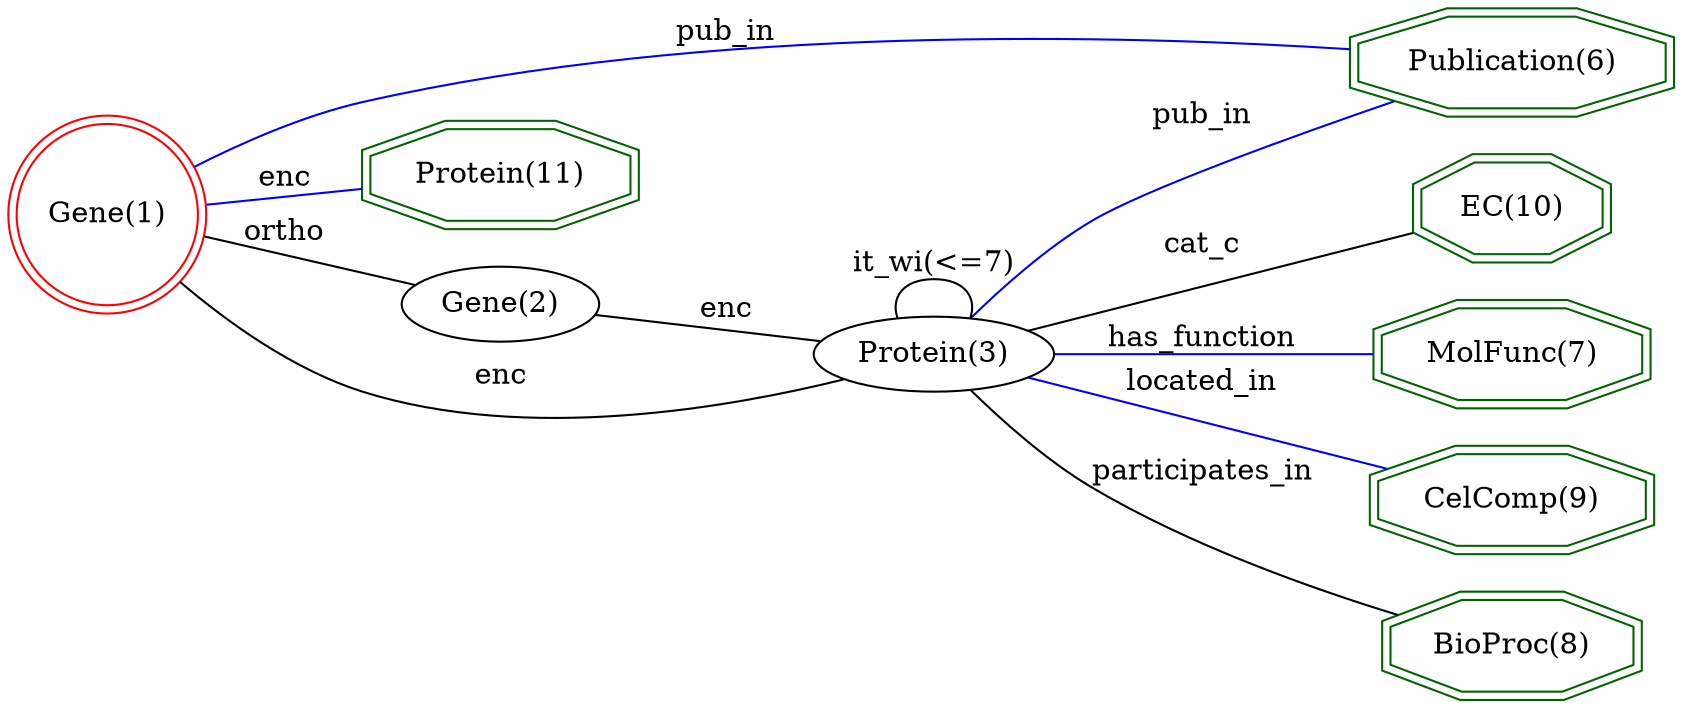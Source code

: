 digraph {
	graph [_draw_="c 9 -#fffffe00 C 7 -#ffffff P 4 0 0 0 295 692.59 295 692.59 0 ",
		bb="0,0,692.59,295",
		dpi=96,
		rankdir=LR,
		xdotversion=1.7
	];
	node [label="\N"];
	"EC(10)"	[_draw_="c 7 -#006400 p 8 661.76 200.54 661.76 215.46 638.74 226 606.18 226 583.16 215.46 583.16 200.54 606.18 190 638.74 190 c 7 -#006400 \
p 8 665.75 197.97 665.75 218.03 639.61 230 605.31 230 579.17 218.03 579.17 197.97 605.31 186 639.61 186 ",
		_ldraw_="F 14 11 -Times-Roman c 7 -#000000 T 622.46 204.3 0 40 6 -EC(10) ",
		color=darkgreen,
		height=0.61111,
		pos="622.46,208",
		shape=doubleoctagon,
		width=1.2054];
	"MolFunc(7)"	[_draw_="c 7 -#006400 p 8 680.74 138.54 680.74 153.46 646.6 164 598.31 164 564.17 153.46 564.17 138.54 598.31 128 646.6 128 c 7 -#006400 \
p 8 684.74 135.59 684.74 156.41 647.2 168 597.71 168 560.18 156.41 560.18 135.59 597.71 124 647.2 124 ",
		_ldraw_="F 14 11 -Times-Roman c 7 -#000000 T 622.46 142.3 0 67 10 -MolFunc(7) ",
		color=darkgreen,
		height=0.61111,
		pos="622.46,146",
		shape=doubleoctagon,
		width=1.7331];
	"CelComp(9)"	[_draw_="c 7 -#006400 p 8 682.06 76.54 682.06 91.46 647.15 102 597.77 102 562.85 91.46 562.85 76.54 597.77 66 647.15 66 c 7 -#006400 p 8 \
686.05 73.57 686.05 94.43 647.74 106 597.18 106 558.86 94.43 558.86 73.57 597.18 62 647.74 62 ",
		_ldraw_="F 14 11 -Times-Roman c 7 -#000000 T 622.46 80.3 0 69 10 -CelComp(9) ",
		color=darkgreen,
		height=0.61111,
		pos="622.46,84",
		shape=doubleoctagon,
		width=1.7721];
	"BioProc(8)"	[_draw_="c 7 -#006400 p 8 676.78 14.54 676.78 29.46 644.96 40 599.96 40 568.13 29.46 568.13 14.54 599.96 4 644.96 4 c 7 -#006400 p 8 680.8 \
11.66 680.8 32.34 645.61 44 599.31 44 564.12 32.34 564.12 11.66 599.31 0 645.61 0 ",
		_ldraw_="F 14 11 -Times-Roman c 7 -#000000 T 622.46 18.3 0 61 10 -BioProc(8) ",
		color=darkgreen,
		height=0.61111,
		pos="622.46,22",
		shape=doubleoctagon,
		width=1.6158];
	"Publication(6)"	[_draw_="c 7 -#006400 p 8 688.71 265.54 688.71 280.46 649.9 291 595.02 291 556.21 280.46 556.21 265.54 595.02 255 649.9 255 c 7 -#006400 \
p 8 692.71 262.49 692.71 283.51 650.43 295 594.48 295 552.2 283.51 552.2 262.49 594.48 251 650.43 251 ",
		_ldraw_="F 14 11 -Times-Roman c 7 -#000000 T 622.46 269.3 0 78 14 -Publication(6) ",
		color=darkgreen,
		height=0.61111,
		pos="622.46,273",
		shape=doubleoctagon,
		width=1.948];
	"Protein(11)"	[_draw_="c 7 -#006400 p 8 265.92 216.54 265.92 231.46 233.85 242 188.49 242 156.41 231.46 156.41 216.54 188.49 206 233.85 206 c 7 -#006400 \
p 8 269.91 213.65 269.91 234.35 234.48 246 187.85 246 152.42 234.35 152.42 213.65 187.85 202 234.48 202 ",
		_ldraw_="F 14 11 -Times-Roman c 7 -#000000 T 211.17 220.3 0 62 11 -Protein(11) ",
		color=darkgreen,
		height=0.61111,
		pos="211.17,224",
		shape=doubleoctagon,
		width=1.6353];
	"Gene(1)"	[_draw_="c 7 -#ff0000 e 43.65 205 39.78 39.78 c 7 -#ff0000 e 43.65 205 43.79 43.79 ",
		_ldraw_="F 14 11 -Times-Roman c 7 -#000000 T 43.65 201.3 0 45 7 -Gene(1) ",
		color=red,
		height=1.2124,
		pos="43.646,205",
		shape=doublecircle,
		width=1.2124];
	"Gene(1)" -> "Publication(6)"	[_draw_="c 7 -#0000ff B 7 81.64 226.8 101.8 237.47 127.61 249.24 152.29 255 291.21 287.42 459.44 283.93 551.99 278.47 ",
		_ldraw_="F 14 11 -Times-Roman c 7 -#000000 T 307.04 281.8 0 38 6 -pub_in ",
		arrowhead=none,
		color=blue,
		label=pub_in,
		lp="307.04,285.5",
		pos="81.636,226.8 101.8,237.47 127.61,249.24 152.29,255 291.21,287.42 459.44,283.93 551.99,278.47"];
	"Gene(1)" -> "Protein(11)"	[_draw_="c 7 -#0000ff B 4 87.27 209.89 107.1 212.17 130.98 214.91 152.4 217.37 ",
		_ldraw_="F 14 11 -Times-Roman c 7 -#000000 T 119.79 218.8 0 19 3 -enc ",
		arrowhead=none,
		color=blue,
		label=enc,
		lp="119.79,222.5",
		pos="87.272,209.89 107.1,212.17 130.98,214.91 152.4,217.37"];
	"Gene(2)"	[_draw_="c 7 -#000000 e 211.17 166 39.79 18 ",
		_ldraw_="F 14 11 -Times-Roman c 7 -#000000 T 211.17 162.3 0 45 7 -Gene(2) ",
		height=0.5,
		pos="211.17,166",
		width=1.1013];
	"Gene(1)" -> "Gene(2)"	[_draw_="c 7 -#000000 B 4 86.41 195.16 114 188.66 149.7 180.25 175.67 174.13 ",
		_ldraw_="F 14 11 -Times-Roman c 7 -#000000 T 119.79 193.8 0 29 5 -ortho ",
		arrowhead=none,
		color=black,
		label=ortho,
		lp="119.79,197.5",
		pos="86.414,195.16 114,188.66 149.7,180.25 175.67,174.13"];
	"Protein(3)"	[_draw_="c 7 -#000000 e 390.18 146 46.29 18 ",
		_ldraw_="F 14 11 -Times-Roman c 7 -#000000 T 390.18 142.3 0 55 10 -Protein(3) ",
		height=0.5,
		pos="390.18,146",
		width=1.2818];
	"Gene(1)" -> "Protein(3)"	[_draw_="c 7 -#000000 B 7 74.89 173.7 94.89 155.34 122.79 133.86 152.29 124 221.44 100.89 307.84 120.11 354.84 134.27 ",
		_ldraw_="F 14 11 -Times-Roman c 7 -#000000 T 211.17 127.8 0 19 3 -enc ",
		arrowhead=none,
		color=black,
		label=enc,
		lp="211.17,131.5",
		pos="74.886,173.7 94.888,155.34 122.79,133.86 152.29,124 221.44,100.89 307.84,120.11 354.84,134.27"];
	"Gene(2)" -> "Protein(3)"	[_draw_="c 7 -#000000 B 4 249.71 161.76 277.82 158.58 316.34 154.23 345.77 150.9 ",
		_ldraw_="F 14 11 -Times-Roman c 7 -#000000 T 307.04 160.8 0 19 3 -enc ",
		arrowhead=none,
		color=black,
		label=enc,
		lp="307.04,164.5",
		pos="249.71,161.76 277.82,158.58 316.34,154.23 345.77,150.9"];
	"Protein(3)" -> "EC(10)"	[_draw_="c 7 -#000000 B 7 426.84 157 435.8 159.69 445.4 162.51 454.33 165 496.75 176.83 545.56 189.26 579.44 197.69 ",
		_ldraw_="F 14 11 -Times-Roman c 7 -#000000 T 494.33 188.8 0 29 5 -cat_c ",
		arrowhead=none,
		color=black,
		label=cat_c,
		lp="494.33,192.5",
		pos="426.84,157 435.8,159.69 445.4,162.51 454.33,165 496.75,176.83 545.56,189.26 579.44,197.69"];
	"Protein(3)" -> "MolFunc(7)"	[_draw_="c 7 -#0000ff B 4 436.4 146 471.64 146 520.93 146 559.78 146 ",
		_ldraw_="F 14 11 -Times-Roman c 7 -#000000 T 494.33 149.8 0 70 12 -has_function ",
		arrowhead=none,
		color=blue,
		label=has_function,
		lp="494.33,153.5",
		pos="436.4,146 471.64,146 520.93,146 559.78,146"];
	"Protein(3)" -> "CelComp(9)"	[_draw_="c 7 -#0000ff B 7 426.84 135 435.8 132.31 445.4 129.49 454.33 127 492.13 116.45 535.01 105.44 567.87 97.2 ",
		_ldraw_="F 14 11 -Times-Roman c 7 -#000000 T 494.33 130.8 0 57 10 -located_in ",
		arrowhead=none,
		color=blue,
		label=located_in,
		lp="494.33,134.5",
		pos="426.84,135 435.8,132.31 445.4,129.49 454.33,127 492.13,116.45 535.01,105.44 567.87,97.201"];
	"Protein(3)" -> "BioProc(8)"	[_draw_="c 7 -#000000 B 7 406.44 128.94 418.45 116.31 436.16 99.38 454.33 88 491.87 64.49 539.19 46.75 573.88 35.62 ",
		_ldraw_="F 14 11 -Times-Roman c 7 -#000000 T 494.33 91.8 0 80 15 -participates_in ",
		arrowhead=none,
		color=black,
		label=participates_in,
		lp="494.33,95.5",
		pos="406.44,128.94 418.45,116.31 436.16,99.377 454.33,88 491.87,64.487 539.19,46.752 573.88,35.62"];
	"Protein(3)" -> "Publication(6)"	[_draw_="c 7 -#0000ff B 7 406.49 162.98 418.53 175.57 436.25 192.48 454.33 204 490.86 227.28 536.58 245.51 570.95 257.37 ",
		_ldraw_="F 14 11 -Times-Roman c 7 -#000000 T 494.33 246.8 0 38 6 -pub_in ",
		arrowhead=none,
		color=blue,
		label=pub_in,
		lp="494.33,250.5",
		pos="406.49,162.98 418.53,175.57 436.25,192.48 454.33,204 490.86,227.28 536.58,245.51 570.95,257.37"];
	"Protein(3)" -> "Protein(3)"	[_draw_="c 7 -#000000 B 7 375.54 163.41 372.81 173.09 377.69 182 390.18 182 402.68 182 407.56 173.09 404.82 163.41 ",
		_ldraw_="F 14 11 -Times-Roman c 7 -#000000 T 390.18 185.8 0 61 10 -it_wi(<=7) ",
		arrowhead=none,
		color=black,
		label="it_wi(<=7)",
		lp="390.18,189.5",
		pos="375.54,163.41 372.81,173.09 377.69,182 390.18,182 402.68,182 407.56,173.09 404.82,163.41"];
}
